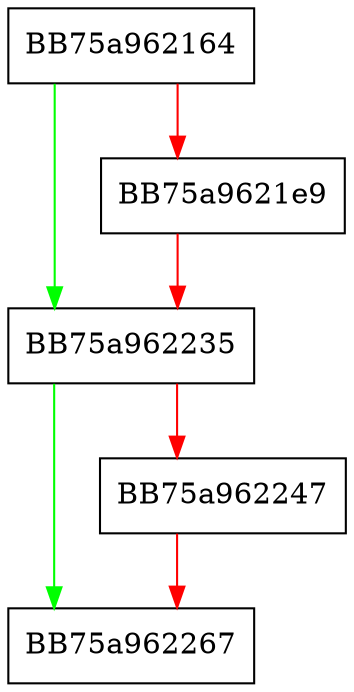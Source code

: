 digraph _fallback_classify {
  node [shape="box"];
  graph [splines=ortho];
  BB75a962164 -> BB75a962235 [color="green"];
  BB75a962164 -> BB75a9621e9 [color="red"];
  BB75a9621e9 -> BB75a962235 [color="red"];
  BB75a962235 -> BB75a962267 [color="green"];
  BB75a962235 -> BB75a962247 [color="red"];
  BB75a962247 -> BB75a962267 [color="red"];
}